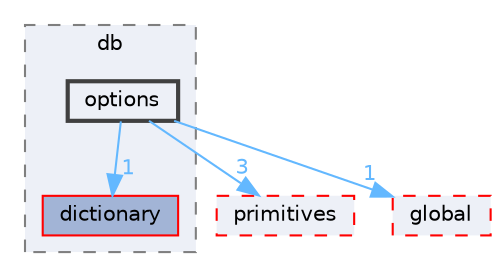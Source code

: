 digraph "src/OpenFOAM/db/options"
{
 // LATEX_PDF_SIZE
  bgcolor="transparent";
  edge [fontname=Helvetica,fontsize=10,labelfontname=Helvetica,labelfontsize=10];
  node [fontname=Helvetica,fontsize=10,shape=box,height=0.2,width=0.4];
  compound=true
  subgraph clusterdir_63c634f7a7cfd679ac26c67fb30fc32f {
    graph [ bgcolor="#edf0f7", pencolor="grey50", label="db", fontname=Helvetica,fontsize=10 style="filled,dashed", URL="dir_63c634f7a7cfd679ac26c67fb30fc32f.html",tooltip=""]
  dir_43e4f3d5f4ba74ef6e29186317ac2bae [label="dictionary", fillcolor="#a2b4d6", color="red", style="filled", URL="dir_43e4f3d5f4ba74ef6e29186317ac2bae.html",tooltip=""];
  dir_492fa291323b8a1b0d5691419ffeaf55 [label="options", fillcolor="#edf0f7", color="grey25", style="filled,bold", URL="dir_492fa291323b8a1b0d5691419ffeaf55.html",tooltip=""];
  }
  dir_3e50f45338116b169052b428016851aa [label="primitives", fillcolor="#edf0f7", color="red", style="filled,dashed", URL="dir_3e50f45338116b169052b428016851aa.html",tooltip=""];
  dir_8583492183f4d27c76555f8f333dd07b [label="global", fillcolor="#edf0f7", color="red", style="filled,dashed", URL="dir_8583492183f4d27c76555f8f333dd07b.html",tooltip=""];
  dir_492fa291323b8a1b0d5691419ffeaf55->dir_3e50f45338116b169052b428016851aa [headlabel="3", labeldistance=1.5 headhref="dir_002708_003069.html" href="dir_002708_003069.html" color="steelblue1" fontcolor="steelblue1"];
  dir_492fa291323b8a1b0d5691419ffeaf55->dir_43e4f3d5f4ba74ef6e29186317ac2bae [headlabel="1", labeldistance=1.5 headhref="dir_002708_000924.html" href="dir_002708_000924.html" color="steelblue1" fontcolor="steelblue1"];
  dir_492fa291323b8a1b0d5691419ffeaf55->dir_8583492183f4d27c76555f8f333dd07b [headlabel="1", labeldistance=1.5 headhref="dir_002708_001645.html" href="dir_002708_001645.html" color="steelblue1" fontcolor="steelblue1"];
}
